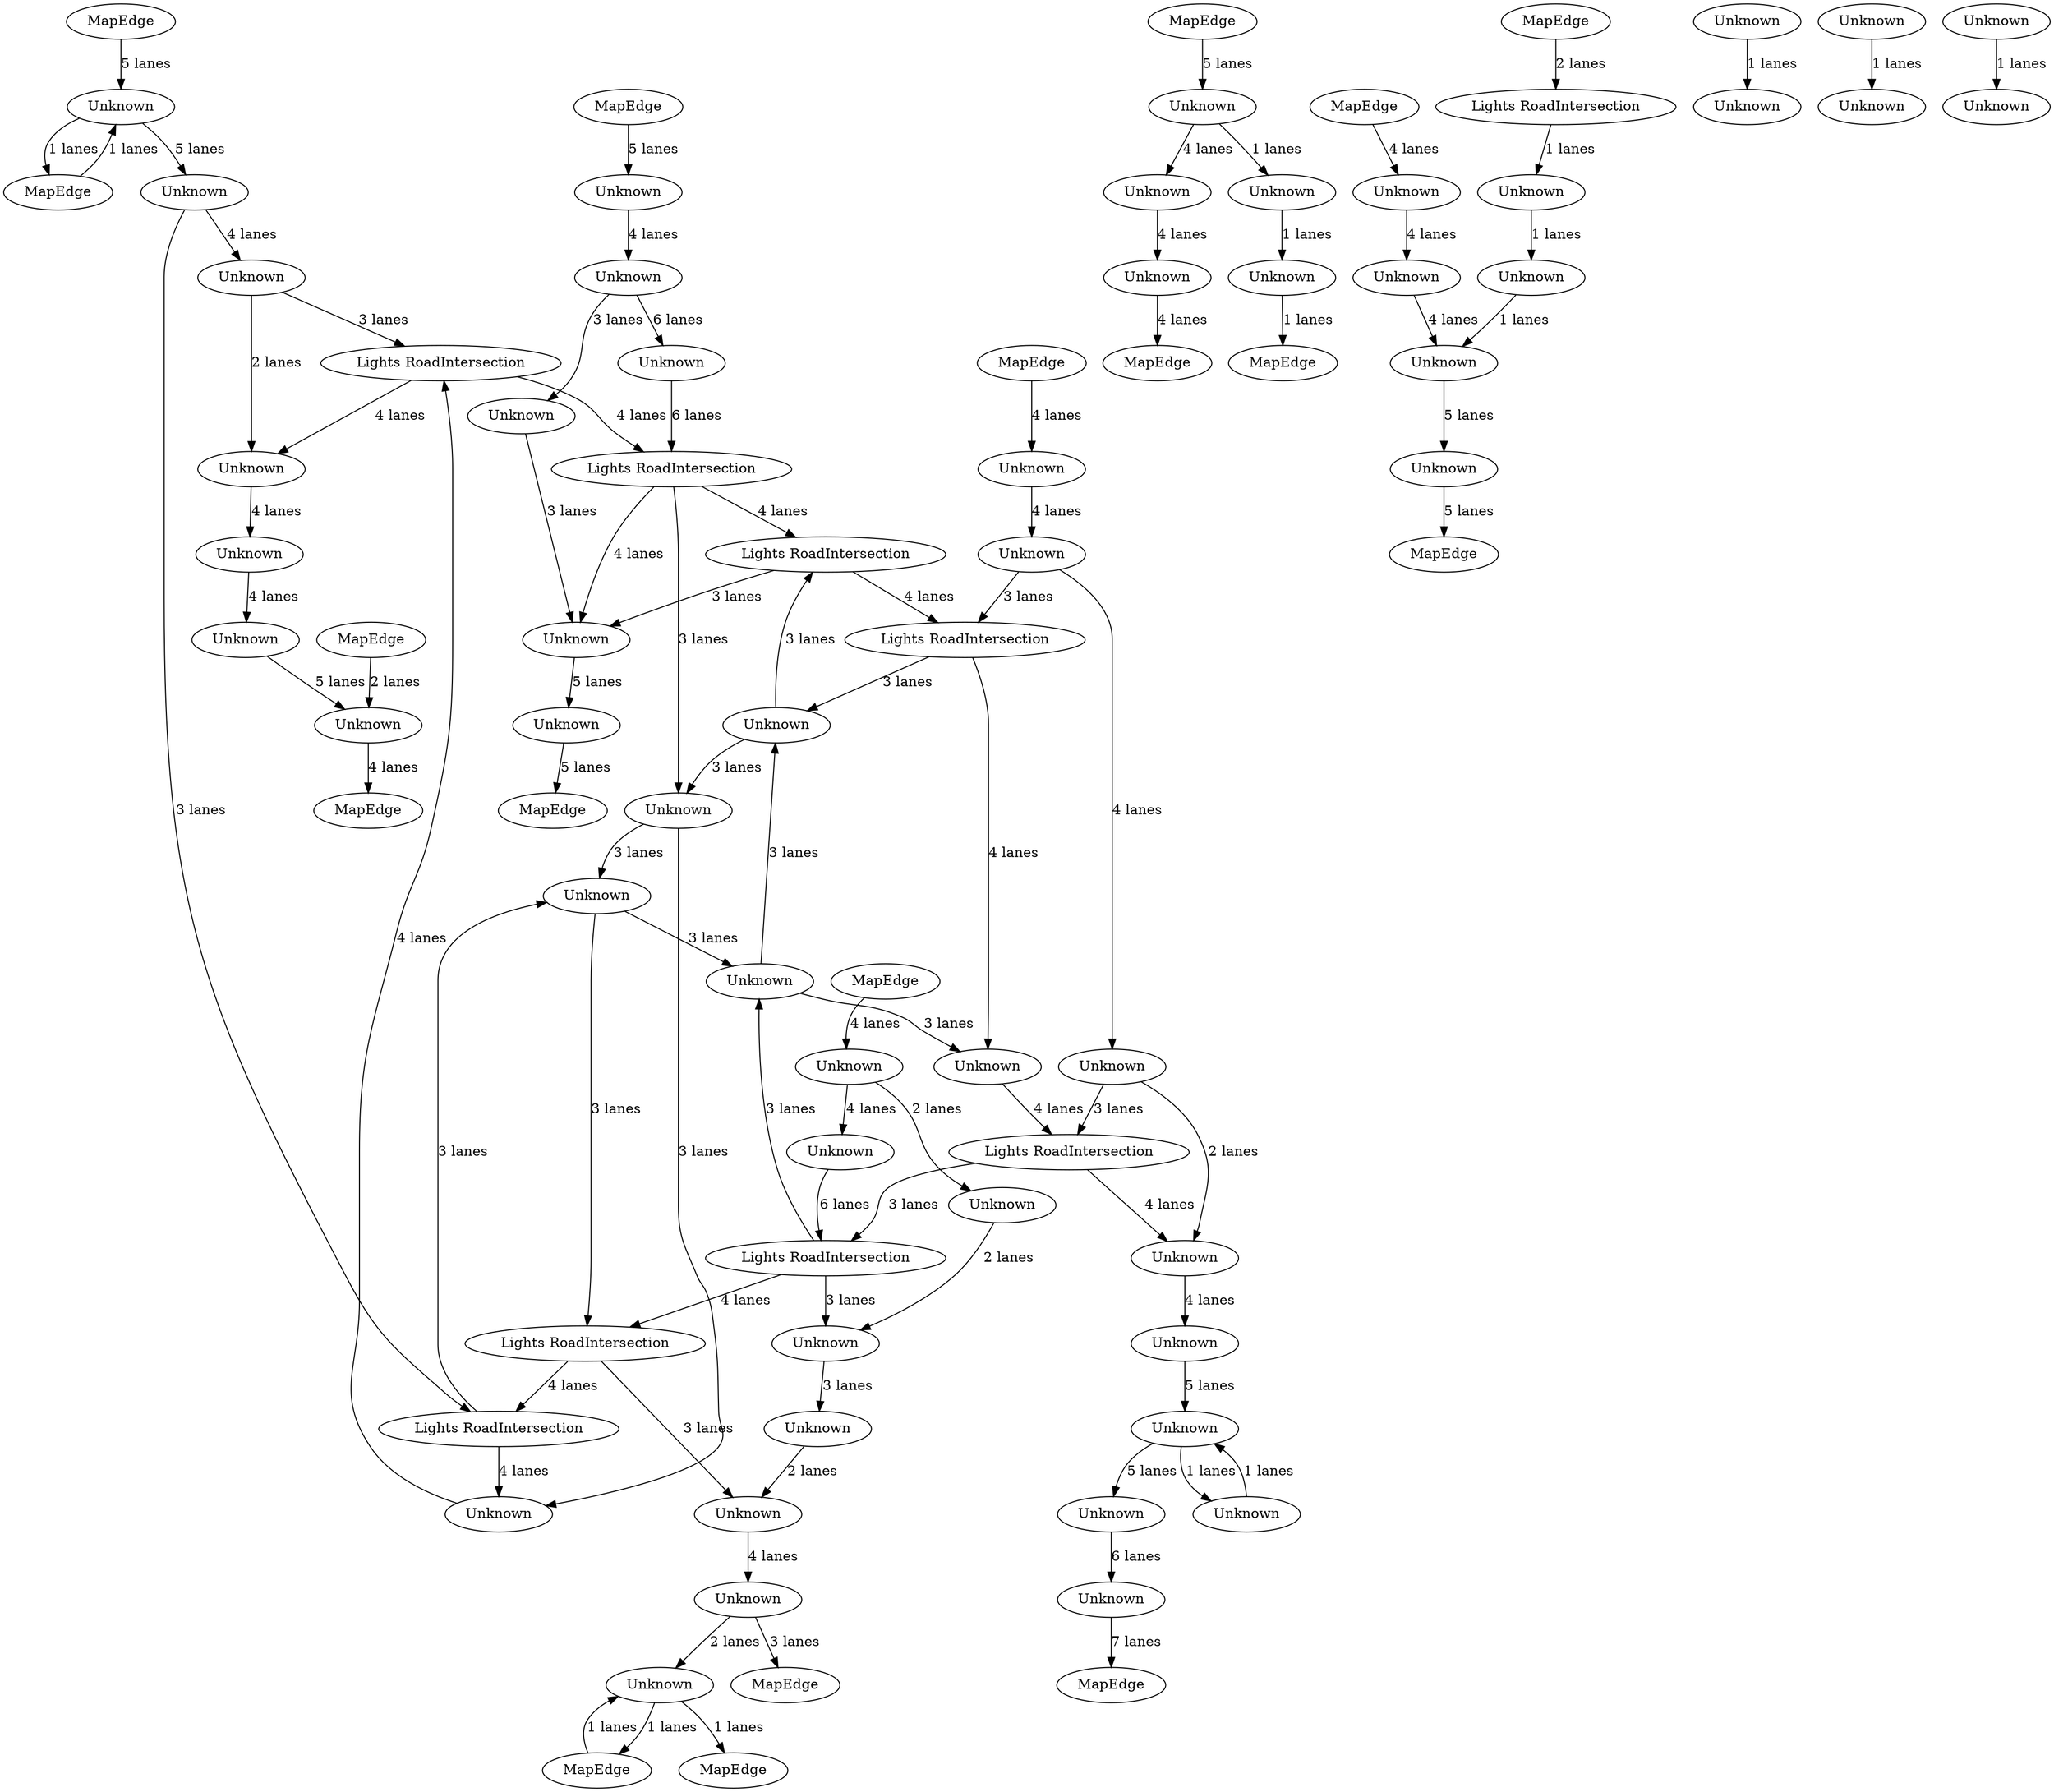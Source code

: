 digraph {
    0 [ label = "MapEdge" ]
    1 [ label = "MapEdge" ]
    2 [ label = "MapEdge" ]
    3 [ label = "MapEdge" ]
    4 [ label = "Lights RoadIntersection" ]
    5 [ label = "MapEdge" ]
    6 [ label = "MapEdge" ]
    7 [ label = "MapEdge" ]
    8 [ label = "Lights RoadIntersection" ]
    9 [ label = "MapEdge" ]
    10 [ label = "MapEdge" ]
    11 [ label = "Unknown" ]
    12 [ label = "Unknown" ]
    13 [ label = "Unknown" ]
    14 [ label = "MapEdge" ]
    15 [ label = "Unknown" ]
    16 [ label = "Unknown" ]
    17 [ label = "Unknown" ]
    18 [ label = "Lights RoadIntersection" ]
    19 [ label = "Unknown" ]
    20 [ label = "Unknown" ]
    21 [ label = "MapEdge" ]
    22 [ label = "MapEdge" ]
    23 [ label = "Unknown" ]
    24 [ label = "MapEdge" ]
    25 [ label = "Unknown" ]
    26 [ label = "MapEdge" ]
    27 [ label = "Unknown" ]
    28 [ label = "Unknown" ]
    29 [ label = "Unknown" ]
    30 [ label = "Unknown" ]
    31 [ label = "Unknown" ]
    32 [ label = "Unknown" ]
    33 [ label = "Lights RoadIntersection" ]
    34 [ label = "Lights RoadIntersection" ]
    35 [ label = "Unknown" ]
    36 [ label = "MapEdge" ]
    37 [ label = "MapEdge" ]
    38 [ label = "Unknown" ]
    39 [ label = "Unknown" ]
    40 [ label = "Lights RoadIntersection" ]
    41 [ label = "Lights RoadIntersection" ]
    42 [ label = "Lights RoadIntersection" ]
    43 [ label = "Unknown" ]
    44 [ label = "Unknown" ]
    45 [ label = "Unknown" ]
    46 [ label = "Unknown" ]
    47 [ label = "Unknown" ]
    48 [ label = "Unknown" ]
    49 [ label = "Unknown" ]
    50 [ label = "Unknown" ]
    51 [ label = "Unknown" ]
    52 [ label = "Unknown" ]
    53 [ label = "Unknown" ]
    54 [ label = "Unknown" ]
    55 [ label = "Unknown" ]
    56 [ label = "Unknown" ]
    57 [ label = "Unknown" ]
    58 [ label = "Unknown" ]
    59 [ label = "Unknown" ]
    60 [ label = "Unknown" ]
    61 [ label = "Unknown" ]
    62 [ label = "Unknown" ]
    63 [ label = "Unknown" ]
    64 [ label = "Unknown" ]
    65 [ label = "Unknown" ]
    66 [ label = "MapEdge" ]
    67 [ label = "Unknown" ]
    68 [ label = "Unknown" ]
    69 [ label = "Unknown" ]
    70 [ label = "Unknown" ]
    71 [ label = "Lights RoadIntersection" ]
    72 [ label = "MapEdge" ]
    73 [ label = "Unknown" ]
    74 [ label = "Unknown" ]
    75 [ label = "Unknown" ]
    76 [ label = "Unknown" ]
    77 [ label = "Unknown" ]
    78 [ label = "Unknown" ]
    79 [ label = "Unknown" ]
    15 -> 40 [ label = "3 lanes" ]
    32 -> 35 [ label = "3 lanes" ]
    17 -> 42 [ label = "3 lanes" ]
    20 -> 21 [ label = "5 lanes" ]
    23 -> 17 [ label = "4 lanes" ]
    22 -> 23 [ label = "4 lanes" ]
    25 -> 57 [ label = "4 lanes" ]
    13 -> 14 [ label = "1 lanes" ]
    11 -> 59 [ label = "1 lanes" ]
    24 -> 60 [ label = "5 lanes" ]
    9 -> 55 [ label = "5 lanes" ]
    55 -> 15 [ label = "5 lanes" ]
    32 -> 76 [ label = "6 lanes" ]
    43 -> 30 [ label = "2 lanes" ]
    37 -> 39 [ label = "1 lanes" ]
    39 -> 37 [ label = "1 lanes" ]
    39 -> 3 [ label = "1 lanes" ]
    38 -> 39 [ label = "2 lanes" ]
    41 -> 40 [ label = "4 lanes" ]
    42 -> 52 [ label = "4 lanes" ]
    52 -> 34 [ label = "4 lanes" ]
    33 -> 18 [ label = "4 lanes" ]
    40 -> 47 [ label = "4 lanes" ]
    47 -> 8 [ label = "4 lanes" ]
    4 -> 41 [ label = "4 lanes" ]
    34 -> 53 [ label = "4 lanes" ]
    53 -> 77 [ label = "4 lanes" ]
    8 -> 46 [ label = "4 lanes" ]
    46 -> 75 [ label = "4 lanes" ]
    18 -> 42 [ label = "4 lanes" ]
    42 -> 51 [ label = "3 lanes" ]
    40 -> 48 [ label = "3 lanes" ]
    4 -> 50 [ label = "3 lanes" ]
    33 -> 49 [ label = "3 lanes" ]
    38 -> 2 [ label = "3 lanes" ]
    8 -> 33 [ label = "4 lanes" ]
    34 -> 4 [ label = "3 lanes" ]
    33 -> 19 [ label = "4 lanes" ]
    48 -> 50 [ label = "3 lanes" ]
    50 -> 51 [ label = "3 lanes" ]
    48 -> 41 [ label = "3 lanes" ]
    51 -> 18 [ label = "3 lanes" ]
    49 -> 48 [ label = "3 lanes" ]
    51 -> 49 [ label = "3 lanes" ]
    50 -> 52 [ label = "3 lanes" ]
    49 -> 47 [ label = "3 lanes" ]
    45 -> 46 [ label = "2 lanes" ]
    18 -> 19 [ label = "3 lanes" ]
    41 -> 16 [ label = "3 lanes" ]
    54 -> 53 [ label = "2 lanes" ]
    55 -> 6 [ label = "1 lanes" ]
    6 -> 55 [ label = "1 lanes" ]
    0 -> 29 [ label = "2 lanes" ]
    19 -> 20 [ label = "5 lanes" ]
    5 -> 43 [ label = "4 lanes" ]
    57 -> 70 [ label = "4 lanes" ]
    59 -> 70 [ label = "1 lanes" ]
    60 -> 58 [ label = "4 lanes" ]
    12 -> 26 [ label = "5 lanes" ]
    58 -> 27 [ label = "4 lanes" ]
    60 -> 61 [ label = "1 lanes" ]
    61 -> 13 [ label = "1 lanes" ]
    16 -> 38 [ label = "4 lanes" ]
    15 -> 45 [ label = "4 lanes" ]
    45 -> 8 [ label = "3 lanes" ]
    28 -> 78 [ label = "3 lanes" ]
    17 -> 54 [ label = "4 lanes" ]
    54 -> 34 [ label = "3 lanes" ]
    31 -> 32 [ label = "4 lanes" ]
    1 -> 31 [ label = "5 lanes" ]
    64 -> 36 [ label = "7 lanes" ]
    63 -> 64 [ label = "6 lanes" ]
    62 -> 4 [ label = "6 lanes" ]
    65 -> 29 [ label = "5 lanes" ]
    29 -> 66 [ label = "4 lanes" ]
    67 -> 68 [ label = "1 lanes" ]
    56 -> 69 [ label = "1 lanes" ]
    43 -> 62 [ label = "4 lanes" ]
    27 -> 7 [ label = "4 lanes" ]
    10 -> 25 [ label = "4 lanes" ]
    71 -> 11 [ label = "1 lanes" ]
    72 -> 71 [ label = "2 lanes" ]
    70 -> 12 [ label = "5 lanes" ]
    73 -> 74 [ label = "1 lanes" ]
    75 -> 65 [ label = "4 lanes" ]
    76 -> 33 [ label = "6 lanes" ]
    77 -> 79 [ label = "5 lanes" ]
    79 -> 63 [ label = "5 lanes" ]
    35 -> 19 [ label = "3 lanes" ]
    30 -> 28 [ label = "2 lanes" ]
    79 -> 44 [ label = "1 lanes" ]
    44 -> 79 [ label = "1 lanes" ]
    4 -> 28 [ label = "3 lanes" ]
    78 -> 16 [ label = "2 lanes" ]
}
